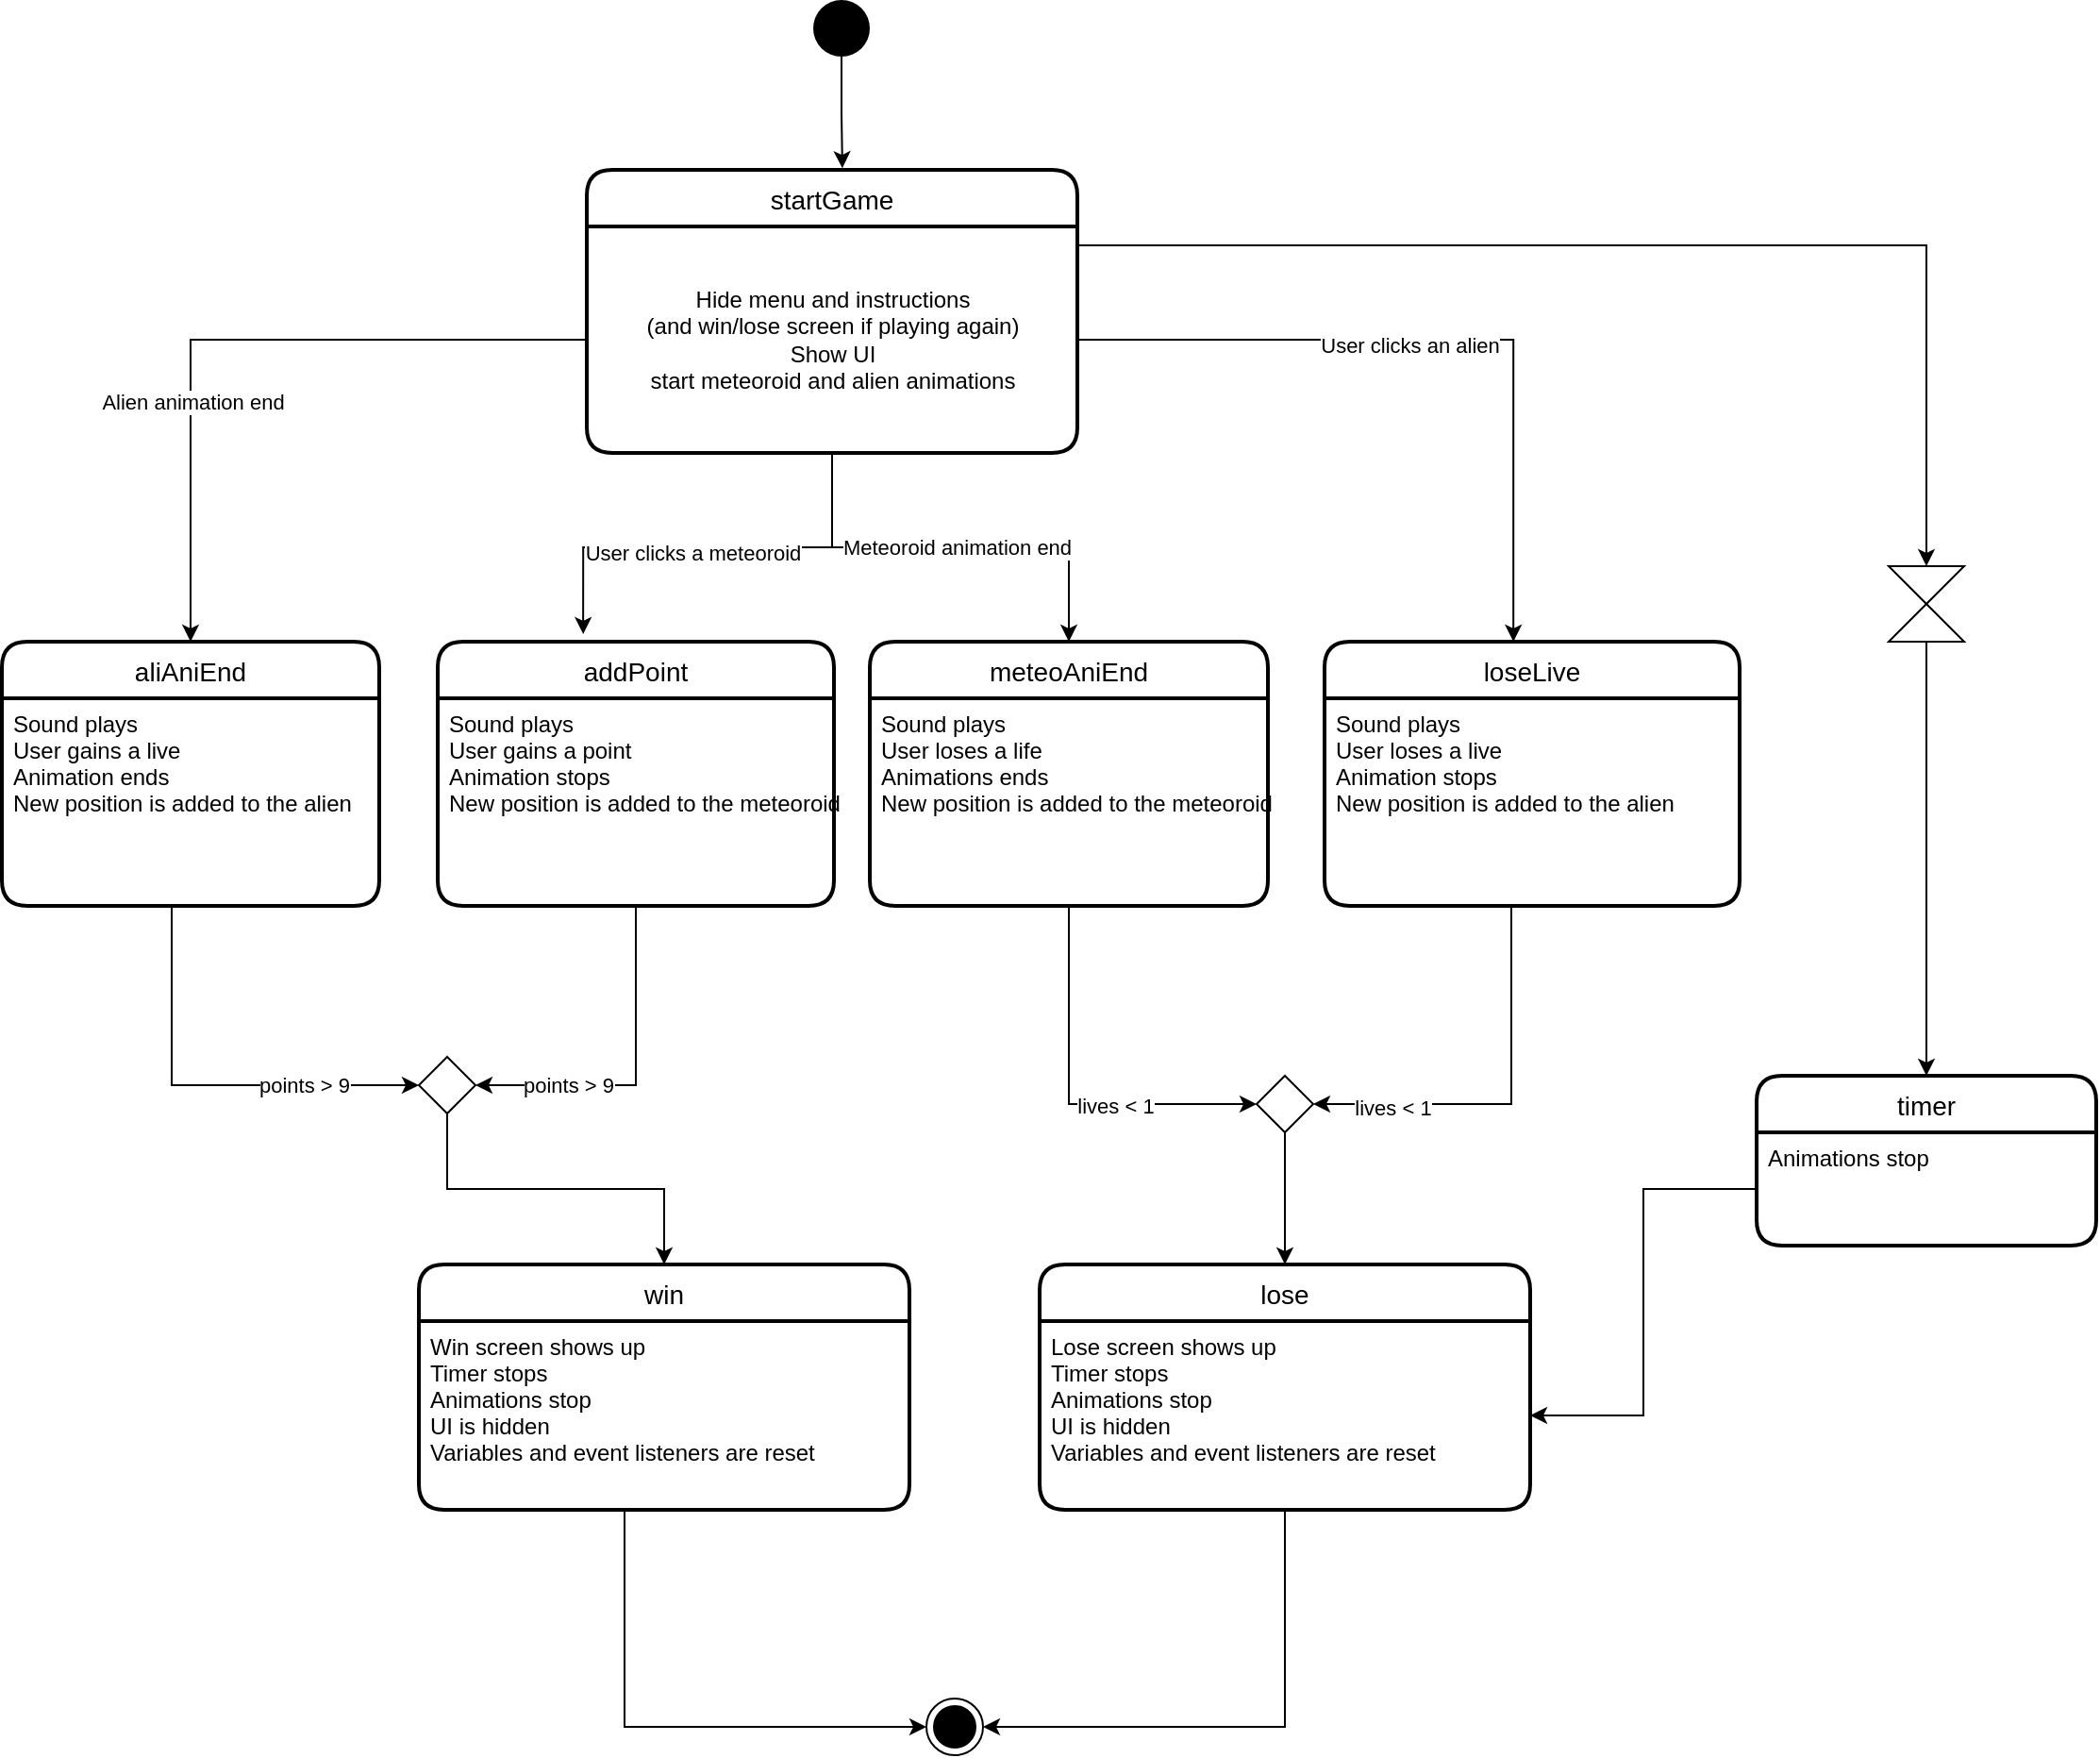 <mxfile>
    <diagram id="rQrzzpBDAXdR_8Ayx6Ev" name="Page-1">
        <mxGraphModel dx="0" dy="1272" grid="1" gridSize="10" guides="1" tooltips="1" connect="1" arrows="1" fold="1" page="1" pageScale="1" pageWidth="827" pageHeight="1169" math="0" shadow="0">
            <root>
                <mxCell id="0"/>
                <mxCell id="1" parent="0"/>
                <mxCell id="27" style="edgeStyle=orthogonalEdgeStyle;rounded=0;orthogonalLoop=1;jettySize=auto;html=1;entryX=0.521;entryY=-0.006;entryDx=0;entryDy=0;entryPerimeter=0;" edge="1" parent="1" source="2" target="3">
                    <mxGeometry relative="1" as="geometry"/>
                </mxCell>
                <mxCell id="2" value="" style="ellipse;fillColor=#000000;strokeColor=none;" vertex="1" parent="1">
                    <mxGeometry x="460" y="60" width="30" height="30" as="geometry"/>
                </mxCell>
                <mxCell id="3" value="startGame" style="swimlane;childLayout=stackLayout;horizontal=1;startSize=30;horizontalStack=0;rounded=1;fontSize=14;fontStyle=0;strokeWidth=2;resizeParent=0;resizeLast=1;shadow=0;dashed=0;align=center;" vertex="1" parent="1">
                    <mxGeometry x="340" y="150" width="260" height="150" as="geometry"/>
                </mxCell>
                <mxCell id="11" value="Hide menu and instructions&lt;br&gt;(and win/lose screen if playing again)&lt;br&gt;Show UI&lt;br&gt;start meteoroid and alien animations" style="text;html=1;align=center;verticalAlign=middle;resizable=0;points=[];autosize=1;strokeColor=none;" vertex="1" parent="3">
                    <mxGeometry y="30" width="260" height="120" as="geometry"/>
                </mxCell>
                <mxCell id="12" value="addPoint" style="swimlane;childLayout=stackLayout;horizontal=1;startSize=30;horizontalStack=0;rounded=1;fontSize=14;fontStyle=0;strokeWidth=2;resizeParent=0;resizeLast=1;shadow=0;dashed=0;align=center;" vertex="1" parent="1">
                    <mxGeometry x="261" y="400" width="210" height="140" as="geometry"/>
                </mxCell>
                <mxCell id="13" value="Sound plays&#10;User gains a point&#10;Animation stops &#10;New position is added to the meteoroid" style="align=left;strokeColor=none;fillColor=none;spacingLeft=4;fontSize=12;verticalAlign=top;resizable=0;rotatable=0;part=1;rounded=0;" vertex="1" parent="12">
                    <mxGeometry y="30" width="210" height="110" as="geometry"/>
                </mxCell>
                <mxCell id="14" style="edgeStyle=orthogonalEdgeStyle;rounded=0;orthogonalLoop=1;jettySize=auto;html=1;entryX=0.367;entryY=-0.029;entryDx=0;entryDy=0;entryPerimeter=0;" edge="1" parent="1" source="11" target="12">
                    <mxGeometry relative="1" as="geometry"/>
                </mxCell>
                <mxCell id="30" value="User clicks a meteoroid" style="edgeLabel;html=1;align=center;verticalAlign=middle;resizable=0;points=[];" vertex="1" connectable="0" parent="14">
                    <mxGeometry x="0.093" y="3" relative="1" as="geometry">
                        <mxPoint as="offset"/>
                    </mxGeometry>
                </mxCell>
                <mxCell id="15" value="meteoAniEnd" style="swimlane;childLayout=stackLayout;horizontal=1;startSize=30;horizontalStack=0;rounded=1;fontSize=14;fontStyle=0;strokeWidth=2;resizeParent=0;resizeLast=1;shadow=0;dashed=0;align=center;" vertex="1" parent="1">
                    <mxGeometry x="490" y="400" width="211" height="140" as="geometry"/>
                </mxCell>
                <mxCell id="16" value="Sound plays&#10;User loses a life&#10;Animations ends&#10;New position is added to the meteoroid" style="align=left;strokeColor=none;fillColor=none;spacingLeft=4;fontSize=12;verticalAlign=top;resizable=0;rotatable=0;part=1;rounded=0;" vertex="1" parent="15">
                    <mxGeometry y="30" width="211" height="110" as="geometry"/>
                </mxCell>
                <mxCell id="57" style="edgeStyle=orthogonalEdgeStyle;rounded=0;orthogonalLoop=1;jettySize=auto;html=1;entryX=0;entryY=0.5;entryDx=0;entryDy=0;" edge="1" parent="1" source="17" target="55">
                    <mxGeometry relative="1" as="geometry">
                        <Array as="points">
                            <mxPoint x="120" y="635"/>
                        </Array>
                    </mxGeometry>
                </mxCell>
                <mxCell id="59" value="points &amp;gt; 9" style="edgeLabel;html=1;align=center;verticalAlign=middle;resizable=0;points=[];" vertex="1" connectable="0" parent="57">
                    <mxGeometry x="0.455" relative="1" as="geometry">
                        <mxPoint as="offset"/>
                    </mxGeometry>
                </mxCell>
                <mxCell id="17" value="aliAniEnd" style="swimlane;childLayout=stackLayout;horizontal=1;startSize=30;horizontalStack=0;rounded=1;fontSize=14;fontStyle=0;strokeWidth=2;resizeParent=0;resizeLast=1;shadow=0;dashed=0;align=center;" vertex="1" parent="1">
                    <mxGeometry x="30" y="400" width="200" height="140" as="geometry"/>
                </mxCell>
                <mxCell id="18" value="Sound plays&#10;User gains a live&#10;Animation ends&#10;New position is added to the alien" style="align=left;strokeColor=none;fillColor=none;spacingLeft=4;fontSize=12;verticalAlign=top;resizable=0;rotatable=0;part=1;rounded=0;" vertex="1" parent="17">
                    <mxGeometry y="30" width="200" height="110" as="geometry"/>
                </mxCell>
                <mxCell id="19" value="loseLive" style="swimlane;childLayout=stackLayout;horizontal=1;startSize=30;horizontalStack=0;rounded=1;fontSize=14;fontStyle=0;strokeWidth=2;resizeParent=0;resizeLast=1;shadow=0;dashed=0;align=center;" vertex="1" parent="1">
                    <mxGeometry x="731" y="400" width="220" height="140" as="geometry"/>
                </mxCell>
                <mxCell id="20" value="Sound plays&#10;User loses a live&#10;Animation stops&#10;New position is added to the alien" style="align=left;strokeColor=none;fillColor=none;spacingLeft=4;fontSize=12;verticalAlign=top;resizable=0;rotatable=0;part=1;rounded=0;" vertex="1" parent="19">
                    <mxGeometry y="30" width="220" height="110" as="geometry"/>
                </mxCell>
                <mxCell id="31" style="edgeStyle=orthogonalEdgeStyle;rounded=0;orthogonalLoop=1;jettySize=auto;html=1;" edge="1" parent="1" source="11" target="15">
                    <mxGeometry relative="1" as="geometry"/>
                </mxCell>
                <mxCell id="32" value="Meteoroid animation end" style="edgeLabel;html=1;align=center;verticalAlign=middle;resizable=0;points=[];" vertex="1" connectable="0" parent="31">
                    <mxGeometry x="0.025" relative="1" as="geometry">
                        <mxPoint as="offset"/>
                    </mxGeometry>
                </mxCell>
                <mxCell id="33" style="edgeStyle=orthogonalEdgeStyle;rounded=0;orthogonalLoop=1;jettySize=auto;html=1;" edge="1" parent="1" source="11" target="17">
                    <mxGeometry relative="1" as="geometry"/>
                </mxCell>
                <mxCell id="34" value="Alien animation end" style="edgeLabel;html=1;align=center;verticalAlign=middle;resizable=0;points=[];" vertex="1" connectable="0" parent="33">
                    <mxGeometry x="0.311" y="1" relative="1" as="geometry">
                        <mxPoint as="offset"/>
                    </mxGeometry>
                </mxCell>
                <mxCell id="35" style="edgeStyle=orthogonalEdgeStyle;rounded=0;orthogonalLoop=1;jettySize=auto;html=1;entryX=0.455;entryY=0;entryDx=0;entryDy=0;entryPerimeter=0;" edge="1" parent="1" source="11" target="19">
                    <mxGeometry relative="1" as="geometry"/>
                </mxCell>
                <mxCell id="36" value="User clicks an alien" style="edgeLabel;html=1;align=center;verticalAlign=middle;resizable=0;points=[];" vertex="1" connectable="0" parent="35">
                    <mxGeometry x="-0.103" y="-3" relative="1" as="geometry">
                        <mxPoint as="offset"/>
                    </mxGeometry>
                </mxCell>
                <mxCell id="37" value="timer" style="swimlane;childLayout=stackLayout;horizontal=1;startSize=30;horizontalStack=0;rounded=1;fontSize=14;fontStyle=0;strokeWidth=2;resizeParent=0;resizeLast=1;shadow=0;dashed=0;align=center;" vertex="1" parent="1">
                    <mxGeometry x="960" y="630" width="180" height="90" as="geometry"/>
                </mxCell>
                <mxCell id="38" value="Animations stop&#10;" style="align=left;strokeColor=none;fillColor=none;spacingLeft=4;fontSize=12;verticalAlign=top;resizable=0;rotatable=0;part=1;rounded=0;" vertex="1" parent="37">
                    <mxGeometry y="30" width="180" height="60" as="geometry"/>
                </mxCell>
                <mxCell id="43" style="edgeStyle=orthogonalEdgeStyle;rounded=0;orthogonalLoop=1;jettySize=auto;html=1;entryX=0.5;entryY=0;entryDx=0;entryDy=0;" edge="1" parent="1" source="41" target="37">
                    <mxGeometry relative="1" as="geometry"/>
                </mxCell>
                <mxCell id="41" value="" style="shape=collate;whiteSpace=wrap;html=1;align=left;" vertex="1" parent="1">
                    <mxGeometry x="1030" y="360" width="40" height="40" as="geometry"/>
                </mxCell>
                <mxCell id="42" style="edgeStyle=orthogonalEdgeStyle;rounded=0;orthogonalLoop=1;jettySize=auto;html=1;entryX=0.5;entryY=0;entryDx=0;entryDy=0;" edge="1" parent="1" source="11" target="41">
                    <mxGeometry relative="1" as="geometry">
                        <Array as="points">
                            <mxPoint x="1050" y="190"/>
                        </Array>
                    </mxGeometry>
                </mxCell>
                <mxCell id="44" value="lose" style="swimlane;childLayout=stackLayout;horizontal=1;startSize=30;horizontalStack=0;rounded=1;fontSize=14;fontStyle=0;strokeWidth=2;resizeParent=0;resizeLast=1;shadow=0;dashed=0;align=center;" vertex="1" parent="1">
                    <mxGeometry x="580" y="730" width="260" height="130" as="geometry"/>
                </mxCell>
                <mxCell id="45" value="Lose screen shows up&#10;Timer stops&#10;Animations stop&#10;UI is hidden&#10;Variables and event listeners are reset" style="align=left;strokeColor=none;fillColor=none;spacingLeft=4;fontSize=12;verticalAlign=top;resizable=0;rotatable=0;part=1;rounded=0;" vertex="1" parent="44">
                    <mxGeometry y="30" width="260" height="100" as="geometry"/>
                </mxCell>
                <mxCell id="46" style="edgeStyle=orthogonalEdgeStyle;rounded=0;orthogonalLoop=1;jettySize=auto;html=1;entryX=1;entryY=0.5;entryDx=0;entryDy=0;" edge="1" parent="1" source="38" target="45">
                    <mxGeometry relative="1" as="geometry"/>
                </mxCell>
                <mxCell id="47" value="win" style="swimlane;childLayout=stackLayout;horizontal=1;startSize=30;horizontalStack=0;rounded=1;fontSize=14;fontStyle=0;strokeWidth=2;resizeParent=0;resizeLast=1;shadow=0;dashed=0;align=center;" vertex="1" parent="1">
                    <mxGeometry x="251" y="730" width="260" height="130" as="geometry"/>
                </mxCell>
                <mxCell id="48" value="Win screen shows up&#10;Timer stops&#10;Animations stop&#10;UI is hidden&#10;Variables and event listeners are reset" style="align=left;strokeColor=none;fillColor=none;spacingLeft=4;fontSize=12;verticalAlign=top;resizable=0;rotatable=0;part=1;rounded=0;" vertex="1" parent="47">
                    <mxGeometry y="30" width="260" height="100" as="geometry"/>
                </mxCell>
                <mxCell id="52" style="edgeStyle=orthogonalEdgeStyle;rounded=0;orthogonalLoop=1;jettySize=auto;html=1;entryX=0.5;entryY=0;entryDx=0;entryDy=0;" edge="1" parent="1" source="49" target="44">
                    <mxGeometry relative="1" as="geometry"/>
                </mxCell>
                <mxCell id="49" value="" style="rhombus;align=left;" vertex="1" parent="1">
                    <mxGeometry x="695" y="630" width="30" height="30" as="geometry"/>
                </mxCell>
                <mxCell id="50" style="edgeStyle=orthogonalEdgeStyle;rounded=0;orthogonalLoop=1;jettySize=auto;html=1;entryX=1;entryY=0.5;entryDx=0;entryDy=0;" edge="1" parent="1" source="20" target="49">
                    <mxGeometry relative="1" as="geometry">
                        <mxPoint x="720" y="620" as="targetPoint"/>
                        <Array as="points">
                            <mxPoint x="830" y="645"/>
                        </Array>
                    </mxGeometry>
                </mxCell>
                <mxCell id="54" value="lives &amp;lt; 1" style="edgeLabel;html=1;align=center;verticalAlign=middle;resizable=0;points=[];" vertex="1" connectable="0" parent="50">
                    <mxGeometry x="0.606" y="2" relative="1" as="geometry">
                        <mxPoint as="offset"/>
                    </mxGeometry>
                </mxCell>
                <mxCell id="51" style="edgeStyle=orthogonalEdgeStyle;rounded=0;orthogonalLoop=1;jettySize=auto;html=1;entryX=0;entryY=0.5;entryDx=0;entryDy=0;" edge="1" parent="1" source="16" target="49">
                    <mxGeometry relative="1" as="geometry"/>
                </mxCell>
                <mxCell id="53" value="lives &amp;lt; 1" style="edgeLabel;html=1;align=center;verticalAlign=middle;resizable=0;points=[];" vertex="1" connectable="0" parent="51">
                    <mxGeometry x="0.263" y="-2" relative="1" as="geometry">
                        <mxPoint y="-1" as="offset"/>
                    </mxGeometry>
                </mxCell>
                <mxCell id="61" style="edgeStyle=orthogonalEdgeStyle;rounded=0;orthogonalLoop=1;jettySize=auto;html=1;entryX=0.5;entryY=0;entryDx=0;entryDy=0;" edge="1" parent="1" source="55" target="47">
                    <mxGeometry relative="1" as="geometry"/>
                </mxCell>
                <mxCell id="55" value="" style="rhombus;align=left;" vertex="1" parent="1">
                    <mxGeometry x="251" y="620" width="30" height="30" as="geometry"/>
                </mxCell>
                <mxCell id="58" style="edgeStyle=orthogonalEdgeStyle;rounded=0;orthogonalLoop=1;jettySize=auto;html=1;entryX=1;entryY=0.5;entryDx=0;entryDy=0;" edge="1" parent="1" source="13" target="55">
                    <mxGeometry relative="1" as="geometry"/>
                </mxCell>
                <mxCell id="60" value="points &amp;gt; 9" style="edgeLabel;html=1;align=center;verticalAlign=middle;resizable=0;points=[];" vertex="1" connectable="0" parent="58">
                    <mxGeometry x="0.669" relative="1" as="geometry">
                        <mxPoint x="19" as="offset"/>
                    </mxGeometry>
                </mxCell>
                <mxCell id="62" value="" style="ellipse;html=1;shape=endState;fillColor=#000000;strokeColor=#000000;align=left;" vertex="1" parent="1">
                    <mxGeometry x="520" y="960" width="30" height="30" as="geometry"/>
                </mxCell>
                <mxCell id="63" style="edgeStyle=orthogonalEdgeStyle;rounded=0;orthogonalLoop=1;jettySize=auto;html=1;entryX=0;entryY=0.5;entryDx=0;entryDy=0;" edge="1" parent="1" source="48" target="62">
                    <mxGeometry relative="1" as="geometry">
                        <Array as="points">
                            <mxPoint x="360" y="975"/>
                        </Array>
                    </mxGeometry>
                </mxCell>
                <mxCell id="64" style="edgeStyle=orthogonalEdgeStyle;rounded=0;orthogonalLoop=1;jettySize=auto;html=1;entryX=1;entryY=0.5;entryDx=0;entryDy=0;" edge="1" parent="1" source="45" target="62">
                    <mxGeometry relative="1" as="geometry">
                        <Array as="points">
                            <mxPoint x="710" y="975"/>
                        </Array>
                    </mxGeometry>
                </mxCell>
            </root>
        </mxGraphModel>
    </diagram>
</mxfile>
